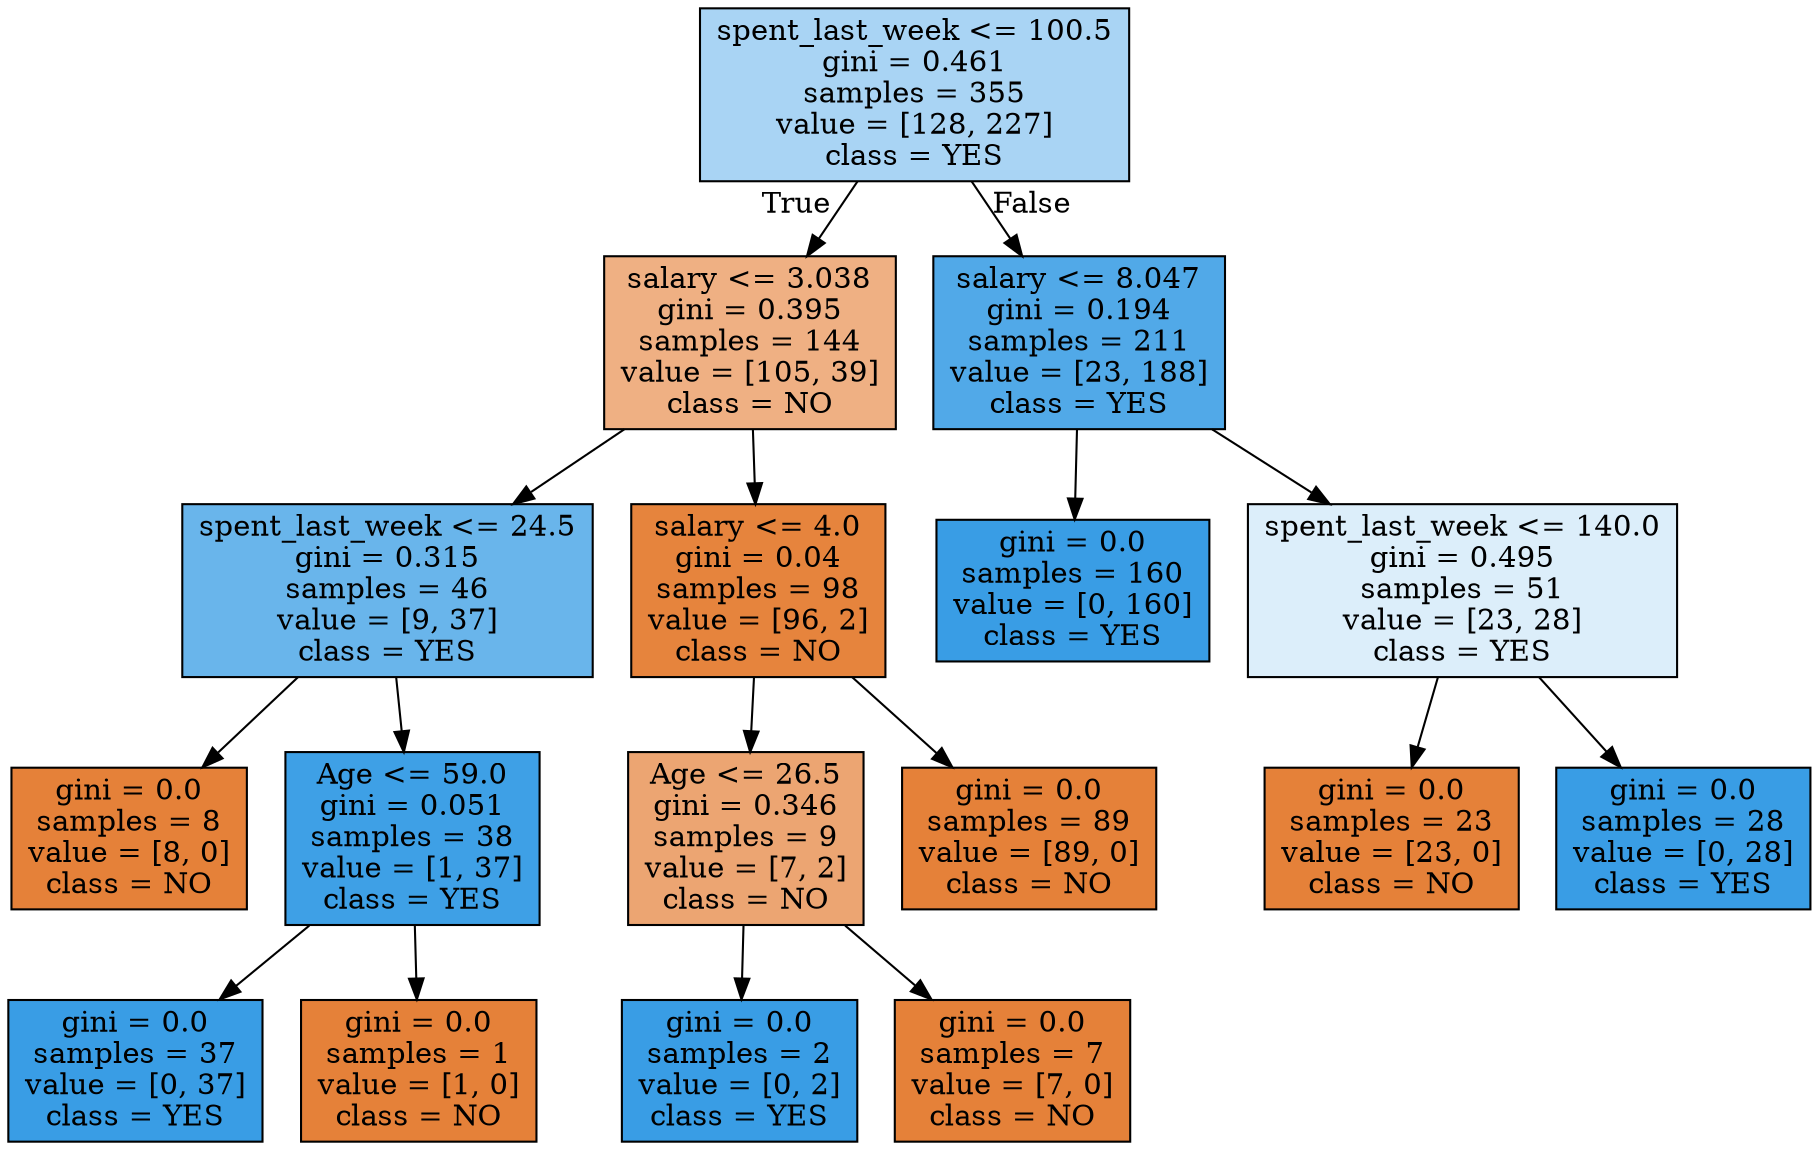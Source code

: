 digraph Tree {
node [shape=box, style="filled", color="black"] ;
0 [label="spent_last_week <= 100.5\ngini = 0.461\nsamples = 355\nvalue = [128, 227]\nclass = YES", fillcolor="#a9d4f4"] ;
1 [label="salary <= 3.038\ngini = 0.395\nsamples = 144\nvalue = [105, 39]\nclass = NO", fillcolor="#efb083"] ;
0 -> 1 [labeldistance=2.5, labelangle=45, headlabel="True"] ;
2 [label="spent_last_week <= 24.5\ngini = 0.315\nsamples = 46\nvalue = [9, 37]\nclass = YES", fillcolor="#69b5eb"] ;
1 -> 2 ;
3 [label="gini = 0.0\nsamples = 8\nvalue = [8, 0]\nclass = NO", fillcolor="#e58139"] ;
2 -> 3 ;
4 [label="Age <= 59.0\ngini = 0.051\nsamples = 38\nvalue = [1, 37]\nclass = YES", fillcolor="#3ea0e6"] ;
2 -> 4 ;
5 [label="gini = 0.0\nsamples = 37\nvalue = [0, 37]\nclass = YES", fillcolor="#399de5"] ;
4 -> 5 ;
6 [label="gini = 0.0\nsamples = 1\nvalue = [1, 0]\nclass = NO", fillcolor="#e58139"] ;
4 -> 6 ;
7 [label="salary <= 4.0\ngini = 0.04\nsamples = 98\nvalue = [96, 2]\nclass = NO", fillcolor="#e6843d"] ;
1 -> 7 ;
8 [label="Age <= 26.5\ngini = 0.346\nsamples = 9\nvalue = [7, 2]\nclass = NO", fillcolor="#eca572"] ;
7 -> 8 ;
9 [label="gini = 0.0\nsamples = 2\nvalue = [0, 2]\nclass = YES", fillcolor="#399de5"] ;
8 -> 9 ;
10 [label="gini = 0.0\nsamples = 7\nvalue = [7, 0]\nclass = NO", fillcolor="#e58139"] ;
8 -> 10 ;
11 [label="gini = 0.0\nsamples = 89\nvalue = [89, 0]\nclass = NO", fillcolor="#e58139"] ;
7 -> 11 ;
12 [label="salary <= 8.047\ngini = 0.194\nsamples = 211\nvalue = [23, 188]\nclass = YES", fillcolor="#51a9e8"] ;
0 -> 12 [labeldistance=2.5, labelangle=-45, headlabel="False"] ;
13 [label="gini = 0.0\nsamples = 160\nvalue = [0, 160]\nclass = YES", fillcolor="#399de5"] ;
12 -> 13 ;
14 [label="spent_last_week <= 140.0\ngini = 0.495\nsamples = 51\nvalue = [23, 28]\nclass = YES", fillcolor="#dceefa"] ;
12 -> 14 ;
15 [label="gini = 0.0\nsamples = 23\nvalue = [23, 0]\nclass = NO", fillcolor="#e58139"] ;
14 -> 15 ;
16 [label="gini = 0.0\nsamples = 28\nvalue = [0, 28]\nclass = YES", fillcolor="#399de5"] ;
14 -> 16 ;
}